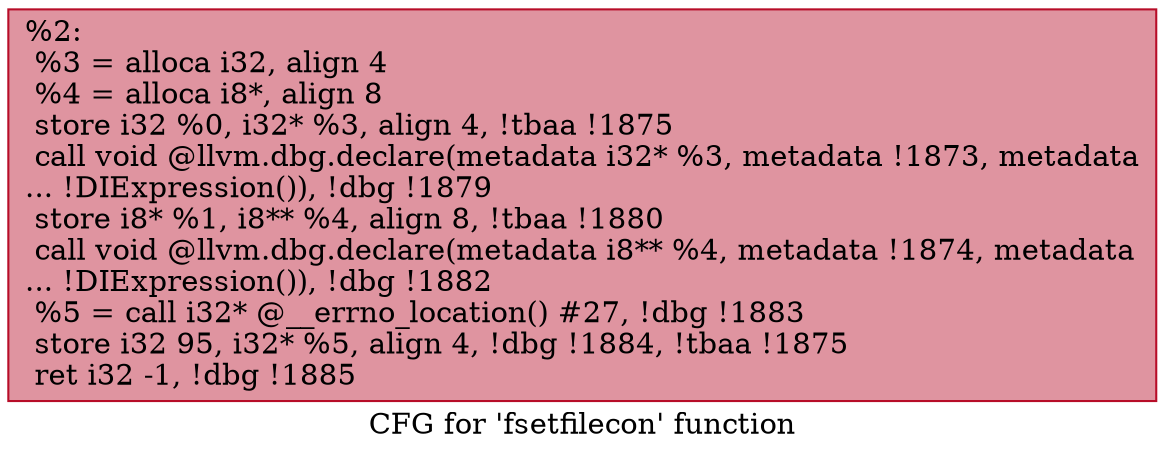 digraph "CFG for 'fsetfilecon' function" {
	label="CFG for 'fsetfilecon' function";

	Node0x250eb50 [shape=record,color="#b70d28ff", style=filled, fillcolor="#b70d2870",label="{%2:\l  %3 = alloca i32, align 4\l  %4 = alloca i8*, align 8\l  store i32 %0, i32* %3, align 4, !tbaa !1875\l  call void @llvm.dbg.declare(metadata i32* %3, metadata !1873, metadata\l... !DIExpression()), !dbg !1879\l  store i8* %1, i8** %4, align 8, !tbaa !1880\l  call void @llvm.dbg.declare(metadata i8** %4, metadata !1874, metadata\l... !DIExpression()), !dbg !1882\l  %5 = call i32* @__errno_location() #27, !dbg !1883\l  store i32 95, i32* %5, align 4, !dbg !1884, !tbaa !1875\l  ret i32 -1, !dbg !1885\l}"];
}
